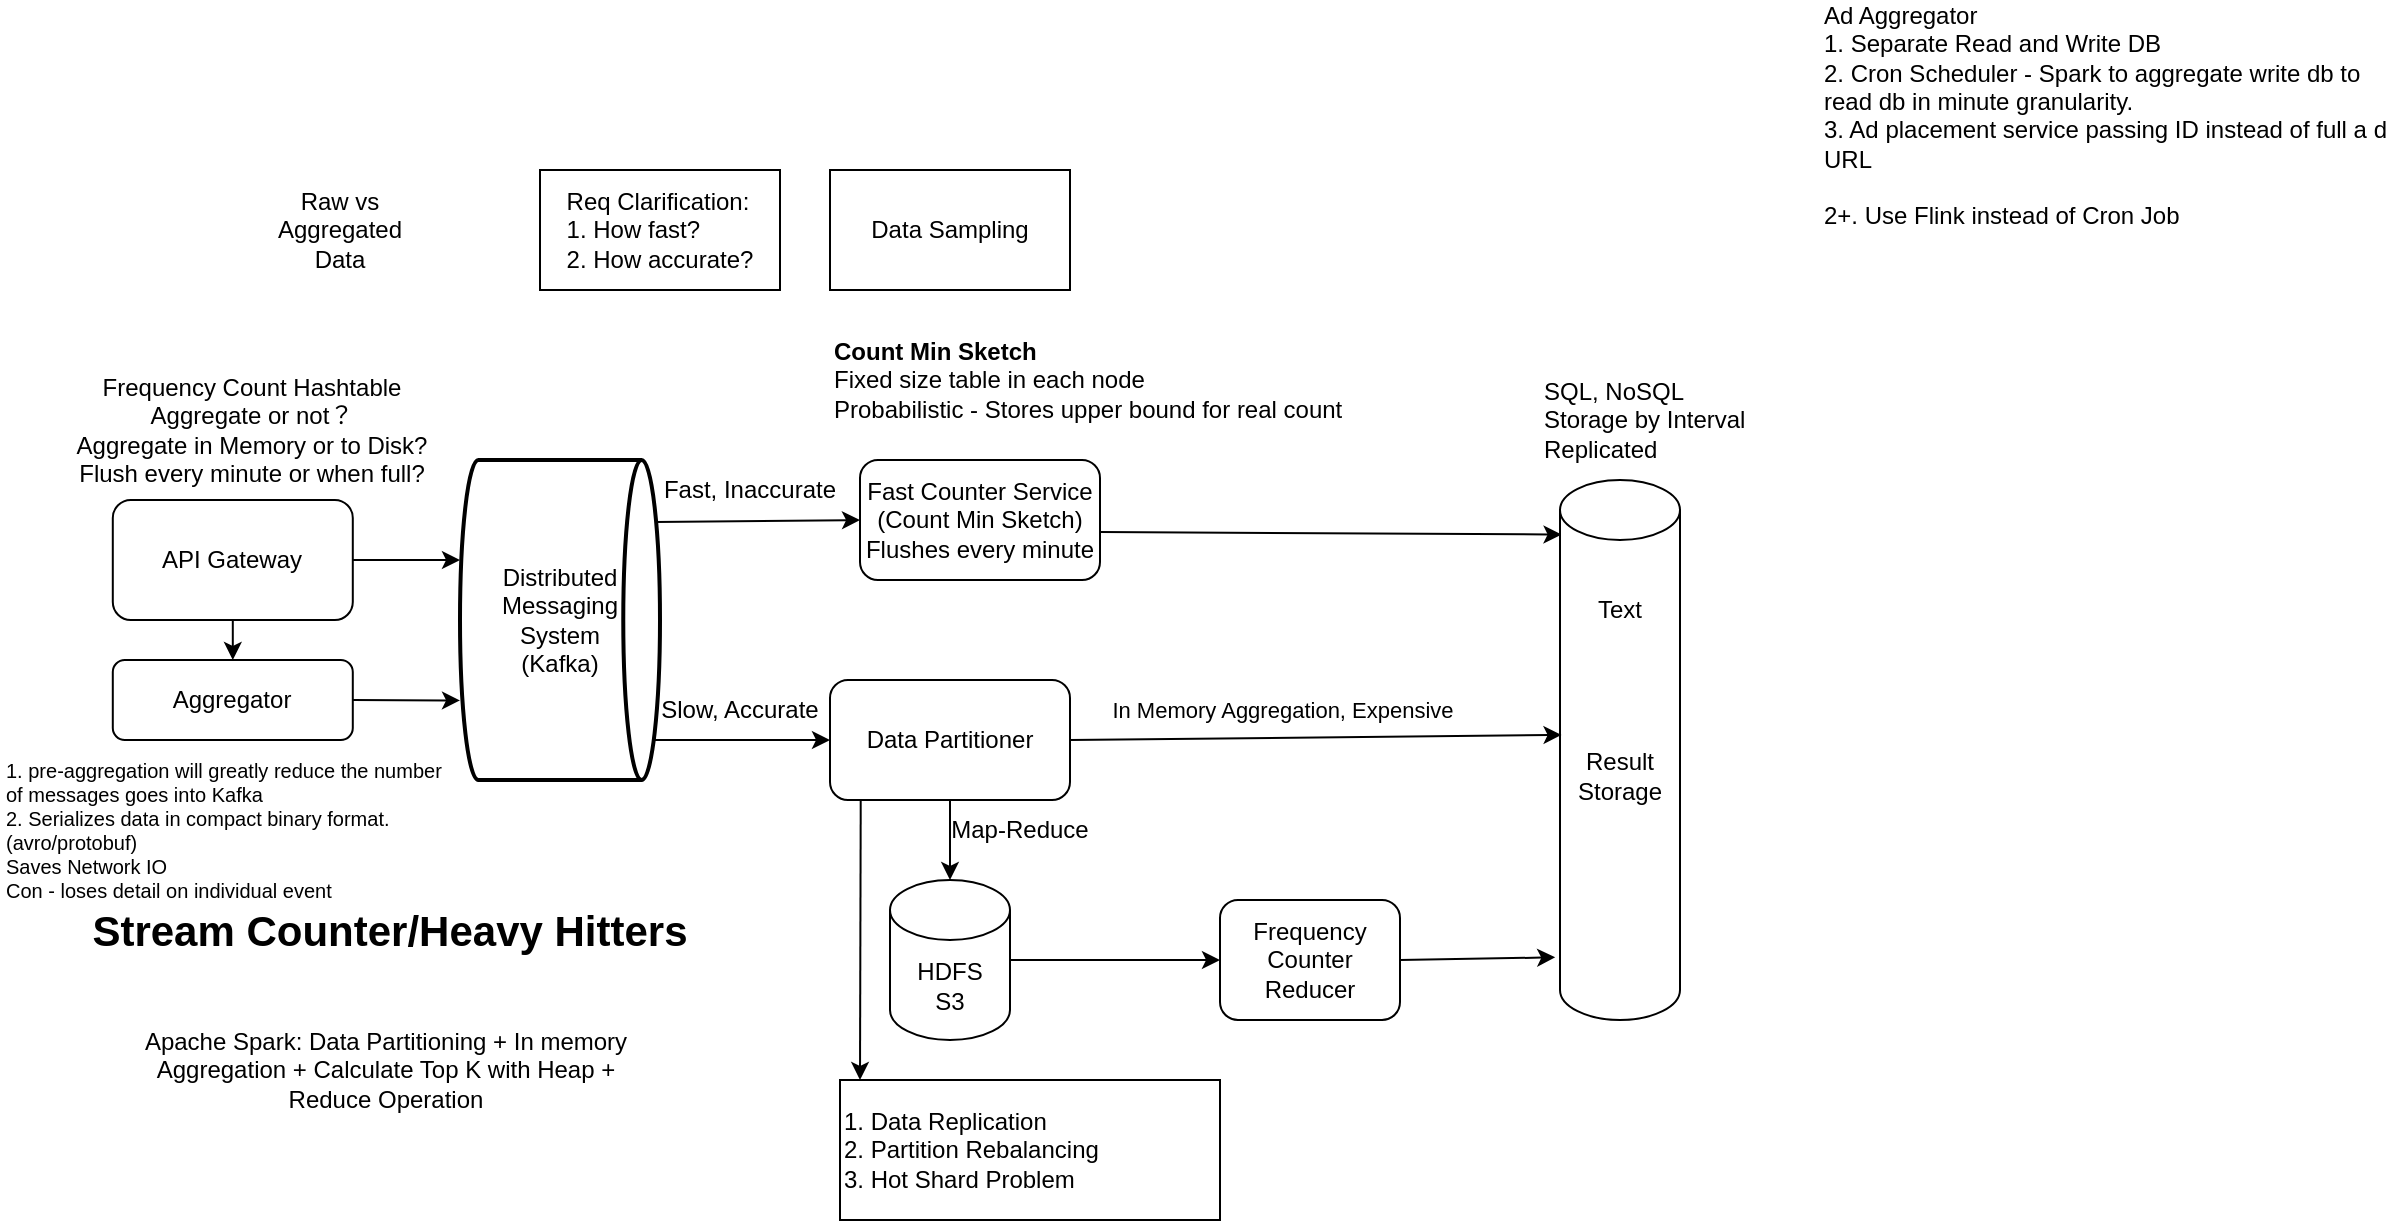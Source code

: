 <mxfile version="28.2.5">
  <diagram name="Page-1" id="ybURVlBU5D4kXEZvElC1">
    <mxGraphModel dx="2058" dy="1112" grid="1" gridSize="10" guides="1" tooltips="1" connect="1" arrows="1" fold="1" page="1" pageScale="1" pageWidth="850" pageHeight="1100" math="0" shadow="0">
      <root>
        <mxCell id="0" />
        <mxCell id="1" parent="0" />
        <mxCell id="8y-FWkT5chtIzJiCy5gt-1" value="&lt;b style=&quot;font-size: 21px;&quot;&gt;&lt;font style=&quot;font-size: 21px;&quot;&gt;Stream Counter/Heavy Hitters&lt;/font&gt;&lt;/b&gt;" style="text;html=1;strokeColor=none;fillColor=none;align=center;verticalAlign=middle;whiteSpace=wrap;rounded=0;fontSize=21;" parent="1" vertex="1">
          <mxGeometry x="50" y="690" width="390" height="70" as="geometry" />
        </mxCell>
        <mxCell id="8y-FWkT5chtIzJiCy5gt-7" value="" style="endArrow=classic;html=1;rounded=0;exitX=0.944;exitY=0.875;exitDx=0;exitDy=0;entryX=0;entryY=0.5;entryDx=0;entryDy=0;exitPerimeter=0;" parent="1" source="8y-FWkT5chtIzJiCy5gt-18" target="8y-FWkT5chtIzJiCy5gt-8" edge="1">
          <mxGeometry width="50" height="50" relative="1" as="geometry">
            <mxPoint x="365" y="626" as="sourcePoint" />
            <mxPoint x="450" y="626" as="targetPoint" />
          </mxGeometry>
        </mxCell>
        <mxCell id="8y-FWkT5chtIzJiCy5gt-8" value="Data Partitioner" style="rounded=1;whiteSpace=wrap;html=1;" parent="1" vertex="1">
          <mxGeometry x="465" y="600" width="120" height="60" as="geometry" />
        </mxCell>
        <mxCell id="8y-FWkT5chtIzJiCy5gt-9" value="Slow, Accurate" style="text;html=1;strokeColor=none;fillColor=none;align=center;verticalAlign=middle;whiteSpace=wrap;rounded=0;" parent="1" vertex="1">
          <mxGeometry x="375" y="600" width="90" height="30" as="geometry" />
        </mxCell>
        <mxCell id="8y-FWkT5chtIzJiCy5gt-11" value="Frequency Count Hashtable&lt;br&gt;Aggregate or not？&lt;br&gt;Aggregate in Memory or to Disk?&lt;br&gt;Flush every minute or when full?" style="text;html=1;strokeColor=none;fillColor=none;align=center;verticalAlign=middle;whiteSpace=wrap;rounded=0;" parent="1" vertex="1">
          <mxGeometry x="81.4" y="450" width="190" height="50" as="geometry" />
        </mxCell>
        <mxCell id="8y-FWkT5chtIzJiCy5gt-18" value="Distributed&lt;br&gt;Messaging&lt;br&gt;System&lt;br&gt;(Kafka)" style="strokeWidth=2;html=1;shape=mxgraph.flowchart.direct_data;whiteSpace=wrap;" parent="1" vertex="1">
          <mxGeometry x="280" y="490" width="100" height="160" as="geometry" />
        </mxCell>
        <mxCell id="8y-FWkT5chtIzJiCy5gt-2" value="API Gateway" style="rounded=1;whiteSpace=wrap;html=1;" parent="1" vertex="1">
          <mxGeometry x="106.4" y="510" width="120" height="60" as="geometry" />
        </mxCell>
        <mxCell id="8y-FWkT5chtIzJiCy5gt-3" value="" style="endArrow=classic;html=1;rounded=0;exitX=1;exitY=0.5;exitDx=0;exitDy=0;" parent="1" source="8y-FWkT5chtIzJiCy5gt-2" edge="1">
          <mxGeometry width="50" height="50" relative="1" as="geometry">
            <mxPoint x="196.4" y="590" as="sourcePoint" />
            <mxPoint x="280" y="540" as="targetPoint" />
          </mxGeometry>
        </mxCell>
        <mxCell id="8y-FWkT5chtIzJiCy5gt-29" value="Fast, Inaccurate" style="text;html=1;strokeColor=none;fillColor=none;align=center;verticalAlign=middle;whiteSpace=wrap;rounded=0;" parent="1" vertex="1">
          <mxGeometry x="380" y="490" width="90" height="30" as="geometry" />
        </mxCell>
        <mxCell id="8y-FWkT5chtIzJiCy5gt-30" value="Fast Counter Service&lt;br&gt;(Count Min Sketch)&lt;br&gt;Flushes every minute" style="rounded=1;whiteSpace=wrap;html=1;" parent="1" vertex="1">
          <mxGeometry x="480" y="490" width="120" height="60" as="geometry" />
        </mxCell>
        <mxCell id="8y-FWkT5chtIzJiCy5gt-31" value="" style="endArrow=classic;html=1;rounded=0;exitX=0.976;exitY=0.194;exitDx=0;exitDy=0;exitPerimeter=0;entryX=0;entryY=0.5;entryDx=0;entryDy=0;" parent="1" source="8y-FWkT5chtIzJiCy5gt-18" target="8y-FWkT5chtIzJiCy5gt-30" edge="1">
          <mxGeometry width="50" height="50" relative="1" as="geometry">
            <mxPoint x="580" y="640" as="sourcePoint" />
            <mxPoint x="630" y="590" as="targetPoint" />
          </mxGeometry>
        </mxCell>
        <mxCell id="8y-FWkT5chtIzJiCy5gt-32" value="" style="endArrow=classic;html=1;rounded=0;exitX=1;exitY=0.5;exitDx=0;exitDy=0;entryX=0.013;entryY=0.101;entryDx=0;entryDy=0;entryPerimeter=0;" parent="1" target="8y-FWkT5chtIzJiCy5gt-34" edge="1">
          <mxGeometry width="50" height="50" relative="1" as="geometry">
            <mxPoint x="600" y="526.06" as="sourcePoint" />
            <mxPoint x="760" y="526" as="targetPoint" />
          </mxGeometry>
        </mxCell>
        <mxCell id="8y-FWkT5chtIzJiCy5gt-34" value="Result&lt;br&gt;Storage" style="shape=cylinder3;whiteSpace=wrap;html=1;boundedLbl=1;backgroundOutline=1;size=15;" parent="1" vertex="1">
          <mxGeometry x="830" y="500" width="60" height="270" as="geometry" />
        </mxCell>
        <mxCell id="8y-FWkT5chtIzJiCy5gt-36" value="&lt;div&gt;&lt;b&gt;Count Min Sketch&lt;/b&gt;&lt;/div&gt;&lt;div style=&quot;&quot;&gt;Fixed size table in each node&lt;/div&gt;&lt;div&gt;Probabilistic - Stores upper bound for real count&lt;/div&gt;" style="text;html=1;strokeColor=none;fillColor=none;align=left;verticalAlign=middle;whiteSpace=wrap;rounded=0;" parent="1" vertex="1">
          <mxGeometry x="465" y="420" width="290" height="60" as="geometry" />
        </mxCell>
        <mxCell id="8y-FWkT5chtIzJiCy5gt-38" value="SQL, NoSQL&lt;br&gt;&lt;div style=&quot;&quot;&gt;&lt;span style=&quot;background-color: initial;&quot;&gt;Storage by Interval&lt;/span&gt;&lt;/div&gt;&lt;div style=&quot;&quot;&gt;&lt;span style=&quot;background-color: initial;&quot;&gt;Replicated&lt;/span&gt;&lt;/div&gt;" style="text;html=1;strokeColor=none;fillColor=none;align=left;verticalAlign=middle;whiteSpace=wrap;rounded=0;" parent="1" vertex="1">
          <mxGeometry x="820" y="440" width="120" height="60" as="geometry" />
        </mxCell>
        <mxCell id="8y-FWkT5chtIzJiCy5gt-42" value="1. pre-aggregation will greatly reduce the number of messages goes into Kafka&lt;br&gt;2. Serializes data in compact binary format.(avro/protobuf)&lt;br style=&quot;font-size: 10px;&quot;&gt;Saves Network IO&lt;br&gt;Con - loses detail on individual event" style="text;html=1;strokeColor=none;fillColor=none;align=left;verticalAlign=middle;whiteSpace=wrap;rounded=0;fontSize=10;" parent="1" vertex="1">
          <mxGeometry x="51.4" y="640" width="220" height="70" as="geometry" />
        </mxCell>
        <mxCell id="8y-FWkT5chtIzJiCy5gt-43" value="" style="endArrow=classic;html=1;rounded=0;exitX=0.5;exitY=1;exitDx=0;exitDy=0;" parent="1" source="8y-FWkT5chtIzJiCy5gt-2" edge="1">
          <mxGeometry width="50" height="50" relative="1" as="geometry">
            <mxPoint x="186.4" y="630" as="sourcePoint" />
            <mxPoint x="166.4" y="590" as="targetPoint" />
          </mxGeometry>
        </mxCell>
        <mxCell id="8y-FWkT5chtIzJiCy5gt-44" value="Aggregator" style="rounded=1;whiteSpace=wrap;html=1;" parent="1" vertex="1">
          <mxGeometry x="106.4" y="590" width="120" height="40" as="geometry" />
        </mxCell>
        <mxCell id="8y-FWkT5chtIzJiCy5gt-45" value="" style="endArrow=classic;html=1;rounded=0;exitX=1;exitY=0.5;exitDx=0;exitDy=0;entryX=0.036;entryY=0.939;entryDx=0;entryDy=0;entryPerimeter=0;" parent="1" source="8y-FWkT5chtIzJiCy5gt-44" edge="1">
          <mxGeometry width="50" height="50" relative="1" as="geometry">
            <mxPoint x="256.4" y="640" as="sourcePoint" />
            <mxPoint x="280.0" y="610.24" as="targetPoint" />
          </mxGeometry>
        </mxCell>
        <mxCell id="8y-FWkT5chtIzJiCy5gt-46" value="Map-Reduce" style="text;html=1;strokeColor=none;fillColor=none;align=center;verticalAlign=middle;whiteSpace=wrap;rounded=0;" parent="1" vertex="1">
          <mxGeometry x="520" y="660" width="80" height="30" as="geometry" />
        </mxCell>
        <mxCell id="8y-FWkT5chtIzJiCy5gt-48" value="Frequency Counter Reducer" style="rounded=1;whiteSpace=wrap;html=1;" parent="1" vertex="1">
          <mxGeometry x="660" y="710" width="90" height="60" as="geometry" />
        </mxCell>
        <mxCell id="8y-FWkT5chtIzJiCy5gt-49" value="HDFS&lt;br style=&quot;border-color: var(--border-color);&quot;&gt;S3" style="shape=cylinder3;whiteSpace=wrap;html=1;boundedLbl=1;backgroundOutline=1;size=15;" parent="1" vertex="1">
          <mxGeometry x="495" y="700" width="60" height="80" as="geometry" />
        </mxCell>
        <mxCell id="8y-FWkT5chtIzJiCy5gt-50" value="" style="endArrow=classic;html=1;rounded=0;exitX=0.5;exitY=1;exitDx=0;exitDy=0;" parent="1" source="8y-FWkT5chtIzJiCy5gt-8" edge="1">
          <mxGeometry width="50" height="50" relative="1" as="geometry">
            <mxPoint x="630" y="730" as="sourcePoint" />
            <mxPoint x="525" y="700" as="targetPoint" />
          </mxGeometry>
        </mxCell>
        <mxCell id="8y-FWkT5chtIzJiCy5gt-51" value="" style="endArrow=classic;html=1;rounded=0;entryX=0;entryY=0.5;entryDx=0;entryDy=0;" parent="1" source="8y-FWkT5chtIzJiCy5gt-49" target="8y-FWkT5chtIzJiCy5gt-48" edge="1">
          <mxGeometry width="50" height="50" relative="1" as="geometry">
            <mxPoint x="560" y="740" as="sourcePoint" />
            <mxPoint x="595" y="739" as="targetPoint" />
          </mxGeometry>
        </mxCell>
        <mxCell id="8y-FWkT5chtIzJiCy5gt-52" value="" style="endArrow=classic;html=1;rounded=0;exitX=1;exitY=0.5;exitDx=0;exitDy=0;entryX=-0.04;entryY=0.884;entryDx=0;entryDy=0;entryPerimeter=0;" parent="1" source="8y-FWkT5chtIzJiCy5gt-48" target="8y-FWkT5chtIzJiCy5gt-34" edge="1">
          <mxGeometry width="50" height="50" relative="1" as="geometry">
            <mxPoint x="694" y="748" as="sourcePoint" />
            <mxPoint x="733.02" y="739" as="targetPoint" />
          </mxGeometry>
        </mxCell>
        <mxCell id="8y-FWkT5chtIzJiCy5gt-54" value="" style="endArrow=classic;html=1;rounded=0;exitX=1;exitY=0.5;exitDx=0;exitDy=0;entryX=0.013;entryY=0.472;entryDx=0;entryDy=0;entryPerimeter=0;" parent="1" source="8y-FWkT5chtIzJiCy5gt-8" target="8y-FWkT5chtIzJiCy5gt-34" edge="1">
          <mxGeometry width="50" height="50" relative="1" as="geometry">
            <mxPoint x="640" y="650" as="sourcePoint" />
            <mxPoint x="690" y="600" as="targetPoint" />
          </mxGeometry>
        </mxCell>
        <mxCell id="8y-FWkT5chtIzJiCy5gt-55" value="In Memory Aggregation, Expensive" style="edgeLabel;html=1;align=center;verticalAlign=middle;resizable=0;points=[];" parent="8y-FWkT5chtIzJiCy5gt-54" connectable="0" vertex="1">
          <mxGeometry x="-0.166" y="4" relative="1" as="geometry">
            <mxPoint x="3" y="-10" as="offset" />
          </mxGeometry>
        </mxCell>
        <mxCell id="8y-FWkT5chtIzJiCy5gt-56" value="Apache Spark: Data Partitioning + In memory Aggregation + Calculate Top K with Heap + Reduce Operation" style="text;html=1;strokeColor=none;fillColor=none;align=center;verticalAlign=middle;whiteSpace=wrap;rounded=0;" parent="1" vertex="1">
          <mxGeometry x="106.4" y="760" width="273.6" height="70" as="geometry" />
        </mxCell>
        <mxCell id="QWQPAWSHBbOFJZBjrlaj-1" value="Raw vs Aggregated Data" style="text;html=1;strokeColor=none;fillColor=none;align=center;verticalAlign=middle;whiteSpace=wrap;rounded=0;" parent="1" vertex="1">
          <mxGeometry x="190" y="360" width="60" height="30" as="geometry" />
        </mxCell>
        <mxCell id="5Jaj-E77fAwwfaJCabGh-1" value="&lt;div style=&quot;text-align: left;&quot;&gt;&lt;span style=&quot;background-color: initial;&quot;&gt;Req Clarification:&lt;/span&gt;&lt;/div&gt;&lt;div style=&quot;text-align: left;&quot;&gt;&lt;span style=&quot;background-color: initial;&quot;&gt;1. How fast?&lt;/span&gt;&lt;/div&gt;&lt;div style=&quot;text-align: left;&quot;&gt;&lt;span style=&quot;background-color: initial;&quot;&gt;2. How accurate?&lt;/span&gt;&lt;/div&gt;" style="rounded=0;whiteSpace=wrap;html=1;" parent="1" vertex="1">
          <mxGeometry x="320" y="345" width="120" height="60" as="geometry" />
        </mxCell>
        <mxCell id="5Jaj-E77fAwwfaJCabGh-2" value="Data Sampling" style="rounded=0;whiteSpace=wrap;html=1;" parent="1" vertex="1">
          <mxGeometry x="465" y="345" width="120" height="60" as="geometry" />
        </mxCell>
        <mxCell id="1iikRygat-jRjVivOJMq-1" value="" style="endArrow=classic;html=1;rounded=0;exitX=0.128;exitY=1.007;exitDx=0;exitDy=0;exitPerimeter=0;" parent="1" source="8y-FWkT5chtIzJiCy5gt-8" edge="1">
          <mxGeometry width="50" height="50" relative="1" as="geometry">
            <mxPoint x="480" y="870" as="sourcePoint" />
            <mxPoint x="480" y="800" as="targetPoint" />
          </mxGeometry>
        </mxCell>
        <mxCell id="1iikRygat-jRjVivOJMq-2" value="1. Data Replication&lt;br&gt;2. Partition Rebalancing&lt;br&gt;3. Hot Shard Problem&amp;nbsp;" style="rounded=0;whiteSpace=wrap;html=1;align=left;" parent="1" vertex="1">
          <mxGeometry x="470" y="800" width="190" height="70" as="geometry" />
        </mxCell>
        <mxCell id="dLB5FPAA_UwGwQn23aW7-2" value="Ad Aggregator&lt;div&gt;1. Separate Read and Write DB&lt;/div&gt;&lt;div&gt;2. Cron Scheduler - Spark to aggregate write db to read db in minute granularity.&lt;/div&gt;&lt;div&gt;3. Ad placement service passing ID instead of full a d URL&lt;/div&gt;&lt;div&gt;&lt;br&gt;&lt;/div&gt;&lt;div&gt;2+. Use Flink instead of Cron Job&amp;nbsp;&lt;/div&gt;&lt;div&gt;&lt;br&gt;&lt;/div&gt;" style="text;html=1;align=left;verticalAlign=middle;whiteSpace=wrap;rounded=0;" vertex="1" parent="1">
          <mxGeometry x="960" y="270" width="290" height="110" as="geometry" />
        </mxCell>
        <mxCell id="dLB5FPAA_UwGwQn23aW7-3" value="Text" style="text;html=1;align=center;verticalAlign=middle;whiteSpace=wrap;rounded=0;" vertex="1" parent="1">
          <mxGeometry x="830" y="550" width="60" height="30" as="geometry" />
        </mxCell>
      </root>
    </mxGraphModel>
  </diagram>
</mxfile>
